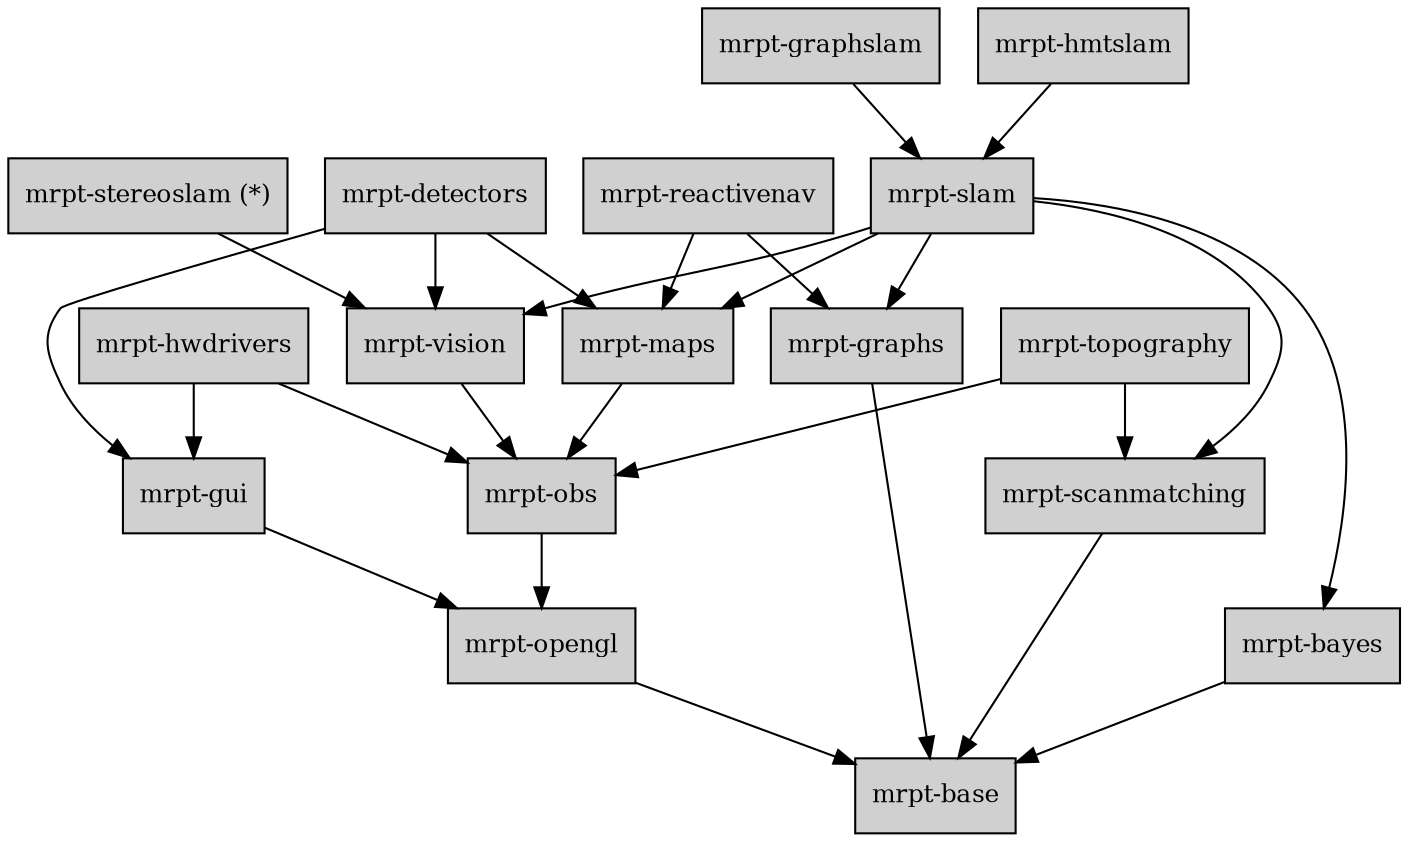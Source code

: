 digraph MRPT_LIBS {

	node [shape=box,style=filled, fillcolor="#D0D0D0",fontsize=12];

	base 		[label="mrpt-base",URL="group__mrpt__base__grp.html"];
	graphs		[label="mrpt-graphs",URL="group__mrpt__graphs__grp.html"];
	bayes 		[label="mrpt-bayes",URL="group__mrpt__bayes__grp.html"];
	opengl 		[label="mrpt-opengl", URL="group__mrpt__opengl__grp.html"];
	gui 		[label="mrpt-gui",URL="group__mrpt__gui__grp.html"];
	obs 		[label="mrpt-obs",URL="group__mrpt__obs__grp.html"];
	hwdrivers 	[label="mrpt-hwdrivers",URL="group__mrpt__hwdrivers__grp.html"];
	topography 	[label="mrpt-topography",URL="group__mrpt__topography__grp.html"];
	maps 		[label="mrpt-maps",URL="group__mrpt__maps__grp.html"];
	vision 		[label="mrpt-vision",URL="group__mrpt__vision__grp.html"];
	scanmatching 		[label="mrpt-scanmatching",URL="group__mrpt__scanmatching__grp.html"];

	slam 		[label="mrpt-slam",URL="group__mrpt__slam__grp.html"];
	graphslam	[label="mrpt-graphslam",URL="group__mrpt__graphslam__grp.html"];
	
	hmtslam		[label="mrpt-hmtslam",URL="group__mrpt__hmtslam__grp.html"];
	reactivenav	[label="mrpt-reactivenav",URL="group__mrpt__reactivenav__grp.html"];
	stereoslam	[label="mrpt-stereoslam (*)",URL="group__mrpt__stereoslam__grp.html"];
	
	detectors	[label="mrpt-detectors",URL="group__mrpt__detectors__grp.html"];
	
	graphs -> base;
	scanmatching -> base;

	bayes -> base;
	
	opengl -> base;
	
	obs -> opengl;
	
	gui -> opengl;
	
	hwdrivers -> gui;
	hwdrivers -> obs;
	
	topography -> obs;
	topography -> scanmatching;
	
	vision -> obs;
	
	maps -> obs;

	slam -> maps;
	slam -> vision;
	slam -> scanmatching;
	slam -> bayes;
	slam -> graphs;

	graphslam -> slam;
	
	detectors -> vision;
	detectors -> maps;
	detectors -> gui;
	
	hmtslam -> slam;


	stereoslam -> vision;
	
	reactivenav -> maps;
	reactivenav -> graphs;
}
